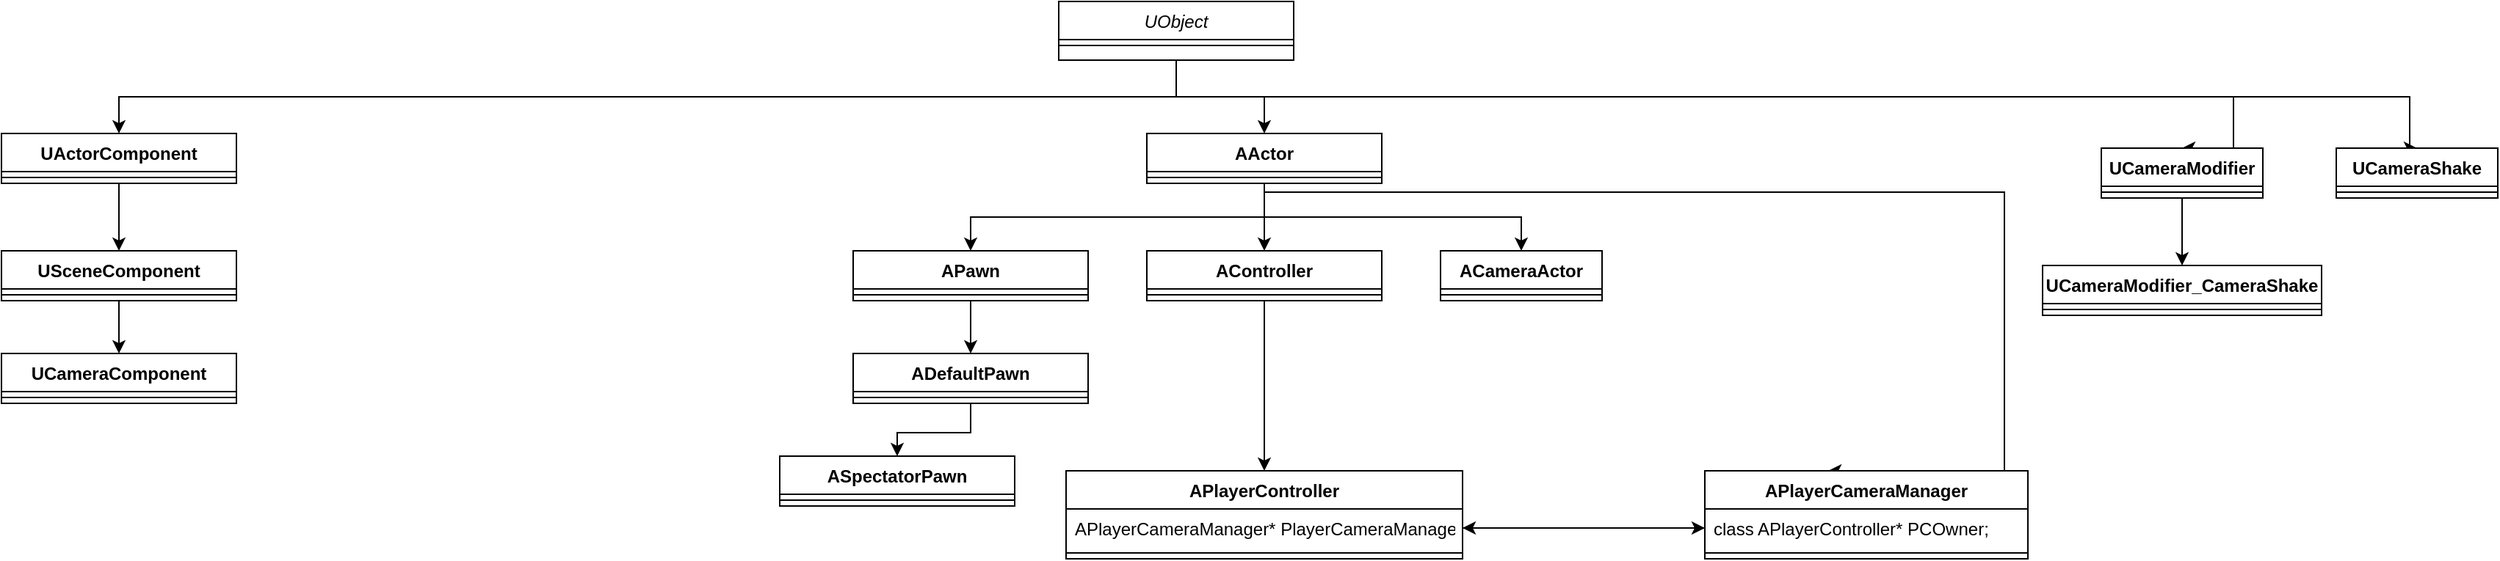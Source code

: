 <mxfile version="15.5.5" type="github">
  <diagram id="C5RBs43oDa-KdzZeNtuy" name="Page-1">
    <mxGraphModel dx="2029" dy="644" grid="1" gridSize="10" guides="1" tooltips="1" connect="1" arrows="1" fold="1" page="1" pageScale="1" pageWidth="827" pageHeight="1169" math="0" shadow="0">
      <root>
        <mxCell id="WIyWlLk6GJQsqaUBKTNV-0" />
        <mxCell id="WIyWlLk6GJQsqaUBKTNV-1" parent="WIyWlLk6GJQsqaUBKTNV-0" />
        <mxCell id="Qlo2lQ4s2DGbTHWU8Idy-0" style="edgeStyle=orthogonalEdgeStyle;rounded=0;orthogonalLoop=1;jettySize=auto;html=1;exitX=0.5;exitY=1;exitDx=0;exitDy=0;" edge="1" parent="WIyWlLk6GJQsqaUBKTNV-1" source="zkfFHV4jXpPFQw0GAbJ--0" target="Qlo2lQ4s2DGbTHWU8Idy-1">
          <mxGeometry relative="1" as="geometry">
            <mxPoint x="300" y="210" as="targetPoint" />
          </mxGeometry>
        </mxCell>
        <mxCell id="Qlo2lQ4s2DGbTHWU8Idy-12" style="edgeStyle=orthogonalEdgeStyle;rounded=0;orthogonalLoop=1;jettySize=auto;html=1;exitX=0.5;exitY=1;exitDx=0;exitDy=0;entryX=0.5;entryY=0;entryDx=0;entryDy=0;" edge="1" parent="WIyWlLk6GJQsqaUBKTNV-1" source="zkfFHV4jXpPFQw0GAbJ--0" target="Qlo2lQ4s2DGbTHWU8Idy-14">
          <mxGeometry relative="1" as="geometry">
            <mxPoint x="360" y="200" as="targetPoint" />
          </mxGeometry>
        </mxCell>
        <mxCell id="Qlo2lQ4s2DGbTHWU8Idy-42" style="edgeStyle=orthogonalEdgeStyle;rounded=0;orthogonalLoop=1;jettySize=auto;html=1;exitX=0.5;exitY=1;exitDx=0;exitDy=0;entryX=0.5;entryY=0;entryDx=0;entryDy=0;" edge="1" parent="WIyWlLk6GJQsqaUBKTNV-1" source="zkfFHV4jXpPFQw0GAbJ--0" target="Qlo2lQ4s2DGbTHWU8Idy-43">
          <mxGeometry relative="1" as="geometry">
            <mxPoint x="1020" y="220" as="targetPoint" />
            <Array as="points">
              <mxPoint x="300" y="185" />
              <mxPoint x="1020" y="185" />
              <mxPoint x="1020" y="220" />
            </Array>
          </mxGeometry>
        </mxCell>
        <mxCell id="Qlo2lQ4s2DGbTHWU8Idy-45" style="edgeStyle=orthogonalEdgeStyle;rounded=0;orthogonalLoop=1;jettySize=auto;html=1;exitX=0.5;exitY=1;exitDx=0;exitDy=0;entryX=0.5;entryY=0;entryDx=0;entryDy=0;" edge="1" parent="WIyWlLk6GJQsqaUBKTNV-1" source="zkfFHV4jXpPFQw0GAbJ--0" target="Qlo2lQ4s2DGbTHWU8Idy-46">
          <mxGeometry relative="1" as="geometry">
            <mxPoint x="1140" y="210" as="targetPoint" />
            <Array as="points">
              <mxPoint x="300" y="185" />
              <mxPoint x="1140" y="185" />
              <mxPoint x="1140" y="220" />
            </Array>
          </mxGeometry>
        </mxCell>
        <mxCell id="zkfFHV4jXpPFQw0GAbJ--0" value="UObject&#xa;" style="swimlane;fontStyle=2;align=center;verticalAlign=top;childLayout=stackLayout;horizontal=1;startSize=26;horizontalStack=0;resizeParent=1;resizeLast=0;collapsible=1;marginBottom=0;rounded=0;shadow=0;strokeWidth=1;" parent="WIyWlLk6GJQsqaUBKTNV-1" vertex="1">
          <mxGeometry x="220" y="120" width="160" height="40" as="geometry">
            <mxRectangle x="230" y="140" width="160" height="26" as="alternateBounds" />
          </mxGeometry>
        </mxCell>
        <mxCell id="zkfFHV4jXpPFQw0GAbJ--4" value="" style="line;html=1;strokeWidth=1;align=left;verticalAlign=middle;spacingTop=-1;spacingLeft=3;spacingRight=3;rotatable=0;labelPosition=right;points=[];portConstraint=eastwest;" parent="zkfFHV4jXpPFQw0GAbJ--0" vertex="1">
          <mxGeometry y="26" width="160" height="8" as="geometry" />
        </mxCell>
        <mxCell id="Qlo2lQ4s2DGbTHWU8Idy-5" style="edgeStyle=orthogonalEdgeStyle;rounded=0;orthogonalLoop=1;jettySize=auto;html=1;exitX=0.5;exitY=1;exitDx=0;exitDy=0;" edge="1" parent="WIyWlLk6GJQsqaUBKTNV-1" source="Qlo2lQ4s2DGbTHWU8Idy-1">
          <mxGeometry relative="1" as="geometry">
            <mxPoint x="-420" y="290" as="targetPoint" />
          </mxGeometry>
        </mxCell>
        <mxCell id="Qlo2lQ4s2DGbTHWU8Idy-1" value="UActorComponent" style="swimlane;fontStyle=1;align=center;verticalAlign=top;childLayout=stackLayout;horizontal=1;startSize=26;horizontalStack=0;resizeParent=1;resizeParentMax=0;resizeLast=0;collapsible=1;marginBottom=0;" vertex="1" parent="WIyWlLk6GJQsqaUBKTNV-1">
          <mxGeometry x="-500" y="210" width="160" height="34" as="geometry" />
        </mxCell>
        <mxCell id="Qlo2lQ4s2DGbTHWU8Idy-3" value="" style="line;strokeWidth=1;fillColor=none;align=left;verticalAlign=middle;spacingTop=-1;spacingLeft=3;spacingRight=3;rotatable=0;labelPosition=right;points=[];portConstraint=eastwest;" vertex="1" parent="Qlo2lQ4s2DGbTHWU8Idy-1">
          <mxGeometry y="26" width="160" height="8" as="geometry" />
        </mxCell>
        <mxCell id="Qlo2lQ4s2DGbTHWU8Idy-11" style="edgeStyle=orthogonalEdgeStyle;rounded=0;orthogonalLoop=1;jettySize=auto;html=1;" edge="1" parent="WIyWlLk6GJQsqaUBKTNV-1" source="Qlo2lQ4s2DGbTHWU8Idy-7" target="Qlo2lQ4s2DGbTHWU8Idy-9">
          <mxGeometry relative="1" as="geometry" />
        </mxCell>
        <mxCell id="Qlo2lQ4s2DGbTHWU8Idy-7" value="USceneComponent" style="swimlane;fontStyle=1;align=center;verticalAlign=top;childLayout=stackLayout;horizontal=1;startSize=26;horizontalStack=0;resizeParent=1;resizeParentMax=0;resizeLast=0;collapsible=1;marginBottom=0;" vertex="1" parent="WIyWlLk6GJQsqaUBKTNV-1">
          <mxGeometry x="-500" y="290" width="160" height="34" as="geometry" />
        </mxCell>
        <mxCell id="Qlo2lQ4s2DGbTHWU8Idy-8" value="" style="line;strokeWidth=1;fillColor=none;align=left;verticalAlign=middle;spacingTop=-1;spacingLeft=3;spacingRight=3;rotatable=0;labelPosition=right;points=[];portConstraint=eastwest;" vertex="1" parent="Qlo2lQ4s2DGbTHWU8Idy-7">
          <mxGeometry y="26" width="160" height="8" as="geometry" />
        </mxCell>
        <mxCell id="Qlo2lQ4s2DGbTHWU8Idy-9" value="UCameraComponent" style="swimlane;fontStyle=1;align=center;verticalAlign=top;childLayout=stackLayout;horizontal=1;startSize=26;horizontalStack=0;resizeParent=1;resizeParentMax=0;resizeLast=0;collapsible=1;marginBottom=0;" vertex="1" parent="WIyWlLk6GJQsqaUBKTNV-1">
          <mxGeometry x="-500" y="360" width="160" height="34" as="geometry" />
        </mxCell>
        <mxCell id="Qlo2lQ4s2DGbTHWU8Idy-10" value="" style="line;strokeWidth=1;fillColor=none;align=left;verticalAlign=middle;spacingTop=-1;spacingLeft=3;spacingRight=3;rotatable=0;labelPosition=right;points=[];portConstraint=eastwest;" vertex="1" parent="Qlo2lQ4s2DGbTHWU8Idy-9">
          <mxGeometry y="26" width="160" height="8" as="geometry" />
        </mxCell>
        <mxCell id="Qlo2lQ4s2DGbTHWU8Idy-13" style="edgeStyle=orthogonalEdgeStyle;rounded=0;orthogonalLoop=1;jettySize=auto;html=1;exitX=0.5;exitY=1;exitDx=0;exitDy=0;" edge="1" parent="WIyWlLk6GJQsqaUBKTNV-1" source="Qlo2lQ4s2DGbTHWU8Idy-14">
          <mxGeometry relative="1" as="geometry">
            <mxPoint x="360" y="290" as="targetPoint" />
          </mxGeometry>
        </mxCell>
        <mxCell id="Qlo2lQ4s2DGbTHWU8Idy-21" style="edgeStyle=orthogonalEdgeStyle;rounded=0;orthogonalLoop=1;jettySize=auto;html=1;exitX=0.5;exitY=1;exitDx=0;exitDy=0;entryX=0.5;entryY=0;entryDx=0;entryDy=0;" edge="1" parent="WIyWlLk6GJQsqaUBKTNV-1" source="Qlo2lQ4s2DGbTHWU8Idy-14" target="Qlo2lQ4s2DGbTHWU8Idy-23">
          <mxGeometry relative="1" as="geometry">
            <mxPoint x="490" y="290" as="targetPoint" />
          </mxGeometry>
        </mxCell>
        <mxCell id="Qlo2lQ4s2DGbTHWU8Idy-25" style="edgeStyle=orthogonalEdgeStyle;rounded=0;orthogonalLoop=1;jettySize=auto;html=1;exitX=0.5;exitY=1;exitDx=0;exitDy=0;entryX=0.382;entryY=0;entryDx=0;entryDy=0;entryPerimeter=0;" edge="1" parent="WIyWlLk6GJQsqaUBKTNV-1" source="Qlo2lQ4s2DGbTHWU8Idy-14" target="Qlo2lQ4s2DGbTHWU8Idy-36">
          <mxGeometry relative="1" as="geometry">
            <mxPoint x="705" y="394" as="targetPoint" />
            <Array as="points">
              <mxPoint x="360" y="250" />
              <mxPoint x="864" y="250" />
              <mxPoint x="864" y="440" />
            </Array>
          </mxGeometry>
        </mxCell>
        <mxCell id="Qlo2lQ4s2DGbTHWU8Idy-51" style="edgeStyle=orthogonalEdgeStyle;rounded=0;orthogonalLoop=1;jettySize=auto;html=1;exitX=0.5;exitY=1;exitDx=0;exitDy=0;entryX=0.5;entryY=0;entryDx=0;entryDy=0;" edge="1" parent="WIyWlLk6GJQsqaUBKTNV-1" source="Qlo2lQ4s2DGbTHWU8Idy-14" target="Qlo2lQ4s2DGbTHWU8Idy-52">
          <mxGeometry relative="1" as="geometry">
            <mxPoint x="160" y="300" as="targetPoint" />
          </mxGeometry>
        </mxCell>
        <mxCell id="Qlo2lQ4s2DGbTHWU8Idy-14" value="AActor" style="swimlane;fontStyle=1;align=center;verticalAlign=top;childLayout=stackLayout;horizontal=1;startSize=26;horizontalStack=0;resizeParent=1;resizeParentMax=0;resizeLast=0;collapsible=1;marginBottom=0;" vertex="1" parent="WIyWlLk6GJQsqaUBKTNV-1">
          <mxGeometry x="280" y="210" width="160" height="34" as="geometry" />
        </mxCell>
        <mxCell id="Qlo2lQ4s2DGbTHWU8Idy-15" value="" style="line;strokeWidth=1;fillColor=none;align=left;verticalAlign=middle;spacingTop=-1;spacingLeft=3;spacingRight=3;rotatable=0;labelPosition=right;points=[];portConstraint=eastwest;" vertex="1" parent="Qlo2lQ4s2DGbTHWU8Idy-14">
          <mxGeometry y="26" width="160" height="8" as="geometry" />
        </mxCell>
        <mxCell id="Qlo2lQ4s2DGbTHWU8Idy-60" style="edgeStyle=orthogonalEdgeStyle;rounded=0;orthogonalLoop=1;jettySize=auto;html=1;exitX=0.5;exitY=1;exitDx=0;exitDy=0;entryX=0.5;entryY=0;entryDx=0;entryDy=0;" edge="1" parent="WIyWlLk6GJQsqaUBKTNV-1" source="Qlo2lQ4s2DGbTHWU8Idy-17" target="Qlo2lQ4s2DGbTHWU8Idy-31">
          <mxGeometry relative="1" as="geometry" />
        </mxCell>
        <mxCell id="Qlo2lQ4s2DGbTHWU8Idy-17" value="AController" style="swimlane;fontStyle=1;align=center;verticalAlign=top;childLayout=stackLayout;horizontal=1;startSize=26;horizontalStack=0;resizeParent=1;resizeParentMax=0;resizeLast=0;collapsible=1;marginBottom=0;" vertex="1" parent="WIyWlLk6GJQsqaUBKTNV-1">
          <mxGeometry x="280" y="290" width="160" height="34" as="geometry" />
        </mxCell>
        <mxCell id="Qlo2lQ4s2DGbTHWU8Idy-18" value="" style="line;strokeWidth=1;fillColor=none;align=left;verticalAlign=middle;spacingTop=-1;spacingLeft=3;spacingRight=3;rotatable=0;labelPosition=right;points=[];portConstraint=eastwest;" vertex="1" parent="Qlo2lQ4s2DGbTHWU8Idy-17">
          <mxGeometry y="26" width="160" height="8" as="geometry" />
        </mxCell>
        <mxCell id="Qlo2lQ4s2DGbTHWU8Idy-23" value="ACameraActor" style="swimlane;fontStyle=1;align=center;verticalAlign=top;childLayout=stackLayout;horizontal=1;startSize=26;horizontalStack=0;resizeParent=1;resizeParentMax=0;resizeLast=0;collapsible=1;marginBottom=0;" vertex="1" parent="WIyWlLk6GJQsqaUBKTNV-1">
          <mxGeometry x="480" y="290" width="110" height="34" as="geometry" />
        </mxCell>
        <mxCell id="Qlo2lQ4s2DGbTHWU8Idy-24" value="" style="line;strokeWidth=1;fillColor=none;align=left;verticalAlign=middle;spacingTop=-1;spacingLeft=3;spacingRight=3;rotatable=0;labelPosition=right;points=[];portConstraint=eastwest;" vertex="1" parent="Qlo2lQ4s2DGbTHWU8Idy-23">
          <mxGeometry y="26" width="110" height="8" as="geometry" />
        </mxCell>
        <mxCell id="Qlo2lQ4s2DGbTHWU8Idy-31" value="APlayerController&#xa;" style="swimlane;fontStyle=1;align=center;verticalAlign=top;childLayout=stackLayout;horizontal=1;startSize=26;horizontalStack=0;resizeParent=1;resizeParentMax=0;resizeLast=0;collapsible=1;marginBottom=0;" vertex="1" parent="WIyWlLk6GJQsqaUBKTNV-1">
          <mxGeometry x="225" y="440" width="270" height="60" as="geometry" />
        </mxCell>
        <mxCell id="Qlo2lQ4s2DGbTHWU8Idy-32" value="APlayerCameraManager* PlayerCameraManager" style="text;strokeColor=none;fillColor=none;align=left;verticalAlign=top;spacingLeft=4;spacingRight=4;overflow=hidden;rotatable=0;points=[[0,0.5],[1,0.5]];portConstraint=eastwest;" vertex="1" parent="Qlo2lQ4s2DGbTHWU8Idy-31">
          <mxGeometry y="26" width="270" height="26" as="geometry" />
        </mxCell>
        <mxCell id="Qlo2lQ4s2DGbTHWU8Idy-33" value="" style="line;strokeWidth=1;fillColor=none;align=left;verticalAlign=middle;spacingTop=-1;spacingLeft=3;spacingRight=3;rotatable=0;labelPosition=right;points=[];portConstraint=eastwest;" vertex="1" parent="Qlo2lQ4s2DGbTHWU8Idy-31">
          <mxGeometry y="52" width="270" height="8" as="geometry" />
        </mxCell>
        <mxCell id="Qlo2lQ4s2DGbTHWU8Idy-36" value="APlayerCameraManager" style="swimlane;fontStyle=1;align=center;verticalAlign=top;childLayout=stackLayout;horizontal=1;startSize=26;horizontalStack=0;resizeParent=1;resizeParentMax=0;resizeLast=0;collapsible=1;marginBottom=0;" vertex="1" parent="WIyWlLk6GJQsqaUBKTNV-1">
          <mxGeometry x="660" y="440" width="220" height="60" as="geometry" />
        </mxCell>
        <mxCell id="Qlo2lQ4s2DGbTHWU8Idy-37" value="	class APlayerController* PCOwner;" style="text;strokeColor=none;fillColor=none;align=left;verticalAlign=top;spacingLeft=4;spacingRight=4;overflow=hidden;rotatable=0;points=[[0,0.5],[1,0.5]];portConstraint=eastwest;" vertex="1" parent="Qlo2lQ4s2DGbTHWU8Idy-36">
          <mxGeometry y="26" width="220" height="26" as="geometry" />
        </mxCell>
        <mxCell id="Qlo2lQ4s2DGbTHWU8Idy-38" value="" style="line;strokeWidth=1;fillColor=none;align=left;verticalAlign=middle;spacingTop=-1;spacingLeft=3;spacingRight=3;rotatable=0;labelPosition=right;points=[];portConstraint=eastwest;" vertex="1" parent="Qlo2lQ4s2DGbTHWU8Idy-36">
          <mxGeometry y="52" width="220" height="8" as="geometry" />
        </mxCell>
        <mxCell id="Qlo2lQ4s2DGbTHWU8Idy-40" style="edgeStyle=orthogonalEdgeStyle;rounded=0;orthogonalLoop=1;jettySize=auto;html=1;exitX=0;exitY=0.5;exitDx=0;exitDy=0;entryX=1;entryY=0.5;entryDx=0;entryDy=0;" edge="1" parent="WIyWlLk6GJQsqaUBKTNV-1" source="Qlo2lQ4s2DGbTHWU8Idy-37" target="Qlo2lQ4s2DGbTHWU8Idy-32">
          <mxGeometry relative="1" as="geometry" />
        </mxCell>
        <mxCell id="Qlo2lQ4s2DGbTHWU8Idy-41" style="edgeStyle=orthogonalEdgeStyle;rounded=0;orthogonalLoop=1;jettySize=auto;html=1;exitX=1;exitY=0.5;exitDx=0;exitDy=0;entryX=0;entryY=0.5;entryDx=0;entryDy=0;" edge="1" parent="WIyWlLk6GJQsqaUBKTNV-1" source="Qlo2lQ4s2DGbTHWU8Idy-32" target="Qlo2lQ4s2DGbTHWU8Idy-37">
          <mxGeometry relative="1" as="geometry" />
        </mxCell>
        <mxCell id="Qlo2lQ4s2DGbTHWU8Idy-48" style="edgeStyle=orthogonalEdgeStyle;rounded=0;orthogonalLoop=1;jettySize=auto;html=1;exitX=0.5;exitY=1;exitDx=0;exitDy=0;entryX=0.5;entryY=0;entryDx=0;entryDy=0;" edge="1" parent="WIyWlLk6GJQsqaUBKTNV-1" source="Qlo2lQ4s2DGbTHWU8Idy-43" target="Qlo2lQ4s2DGbTHWU8Idy-49">
          <mxGeometry relative="1" as="geometry">
            <mxPoint x="1000" y="290" as="targetPoint" />
          </mxGeometry>
        </mxCell>
        <mxCell id="Qlo2lQ4s2DGbTHWU8Idy-43" value="UCameraModifier" style="swimlane;fontStyle=1;align=center;verticalAlign=top;childLayout=stackLayout;horizontal=1;startSize=26;horizontalStack=0;resizeParent=1;resizeParentMax=0;resizeLast=0;collapsible=1;marginBottom=0;" vertex="1" parent="WIyWlLk6GJQsqaUBKTNV-1">
          <mxGeometry x="930" y="220" width="110" height="34" as="geometry" />
        </mxCell>
        <mxCell id="Qlo2lQ4s2DGbTHWU8Idy-44" value="" style="line;strokeWidth=1;fillColor=none;align=left;verticalAlign=middle;spacingTop=-1;spacingLeft=3;spacingRight=3;rotatable=0;labelPosition=right;points=[];portConstraint=eastwest;" vertex="1" parent="Qlo2lQ4s2DGbTHWU8Idy-43">
          <mxGeometry y="26" width="110" height="8" as="geometry" />
        </mxCell>
        <mxCell id="Qlo2lQ4s2DGbTHWU8Idy-46" value="UCameraShake" style="swimlane;fontStyle=1;align=center;verticalAlign=top;childLayout=stackLayout;horizontal=1;startSize=26;horizontalStack=0;resizeParent=1;resizeParentMax=0;resizeLast=0;collapsible=1;marginBottom=0;" vertex="1" parent="WIyWlLk6GJQsqaUBKTNV-1">
          <mxGeometry x="1090" y="220" width="110" height="34" as="geometry" />
        </mxCell>
        <mxCell id="Qlo2lQ4s2DGbTHWU8Idy-47" value="" style="line;strokeWidth=1;fillColor=none;align=left;verticalAlign=middle;spacingTop=-1;spacingLeft=3;spacingRight=3;rotatable=0;labelPosition=right;points=[];portConstraint=eastwest;" vertex="1" parent="Qlo2lQ4s2DGbTHWU8Idy-46">
          <mxGeometry y="26" width="110" height="8" as="geometry" />
        </mxCell>
        <mxCell id="Qlo2lQ4s2DGbTHWU8Idy-49" value="UCameraModifier_CameraShake" style="swimlane;fontStyle=1;align=center;verticalAlign=top;childLayout=stackLayout;horizontal=1;startSize=26;horizontalStack=0;resizeParent=1;resizeParentMax=0;resizeLast=0;collapsible=1;marginBottom=0;" vertex="1" parent="WIyWlLk6GJQsqaUBKTNV-1">
          <mxGeometry x="890" y="300" width="190" height="34" as="geometry" />
        </mxCell>
        <mxCell id="Qlo2lQ4s2DGbTHWU8Idy-50" value="" style="line;strokeWidth=1;fillColor=none;align=left;verticalAlign=middle;spacingTop=-1;spacingLeft=3;spacingRight=3;rotatable=0;labelPosition=right;points=[];portConstraint=eastwest;" vertex="1" parent="Qlo2lQ4s2DGbTHWU8Idy-49">
          <mxGeometry y="26" width="190" height="8" as="geometry" />
        </mxCell>
        <mxCell id="Qlo2lQ4s2DGbTHWU8Idy-54" style="edgeStyle=orthogonalEdgeStyle;rounded=0;orthogonalLoop=1;jettySize=auto;html=1;exitX=0.5;exitY=1;exitDx=0;exitDy=0;" edge="1" parent="WIyWlLk6GJQsqaUBKTNV-1" source="Qlo2lQ4s2DGbTHWU8Idy-52">
          <mxGeometry relative="1" as="geometry">
            <mxPoint x="160" y="360" as="targetPoint" />
            <Array as="points">
              <mxPoint x="160" y="360" />
              <mxPoint x="160" y="360" />
            </Array>
          </mxGeometry>
        </mxCell>
        <mxCell id="Qlo2lQ4s2DGbTHWU8Idy-52" value="APawn" style="swimlane;fontStyle=1;align=center;verticalAlign=top;childLayout=stackLayout;horizontal=1;startSize=26;horizontalStack=0;resizeParent=1;resizeParentMax=0;resizeLast=0;collapsible=1;marginBottom=0;" vertex="1" parent="WIyWlLk6GJQsqaUBKTNV-1">
          <mxGeometry x="80" y="290" width="160" height="34" as="geometry" />
        </mxCell>
        <mxCell id="Qlo2lQ4s2DGbTHWU8Idy-53" value="" style="line;strokeWidth=1;fillColor=none;align=left;verticalAlign=middle;spacingTop=-1;spacingLeft=3;spacingRight=3;rotatable=0;labelPosition=right;points=[];portConstraint=eastwest;" vertex="1" parent="Qlo2lQ4s2DGbTHWU8Idy-52">
          <mxGeometry y="26" width="160" height="8" as="geometry" />
        </mxCell>
        <mxCell id="Qlo2lQ4s2DGbTHWU8Idy-59" style="edgeStyle=orthogonalEdgeStyle;rounded=0;orthogonalLoop=1;jettySize=auto;html=1;exitX=0.5;exitY=1;exitDx=0;exitDy=0;entryX=0.5;entryY=0;entryDx=0;entryDy=0;" edge="1" parent="WIyWlLk6GJQsqaUBKTNV-1" source="Qlo2lQ4s2DGbTHWU8Idy-55" target="Qlo2lQ4s2DGbTHWU8Idy-57">
          <mxGeometry relative="1" as="geometry" />
        </mxCell>
        <mxCell id="Qlo2lQ4s2DGbTHWU8Idy-55" value="ADefaultPawn" style="swimlane;fontStyle=1;align=center;verticalAlign=top;childLayout=stackLayout;horizontal=1;startSize=26;horizontalStack=0;resizeParent=1;resizeParentMax=0;resizeLast=0;collapsible=1;marginBottom=0;" vertex="1" parent="WIyWlLk6GJQsqaUBKTNV-1">
          <mxGeometry x="80" y="360" width="160" height="34" as="geometry" />
        </mxCell>
        <mxCell id="Qlo2lQ4s2DGbTHWU8Idy-56" value="" style="line;strokeWidth=1;fillColor=none;align=left;verticalAlign=middle;spacingTop=-1;spacingLeft=3;spacingRight=3;rotatable=0;labelPosition=right;points=[];portConstraint=eastwest;" vertex="1" parent="Qlo2lQ4s2DGbTHWU8Idy-55">
          <mxGeometry y="26" width="160" height="8" as="geometry" />
        </mxCell>
        <mxCell id="Qlo2lQ4s2DGbTHWU8Idy-57" value="ASpectatorPawn" style="swimlane;fontStyle=1;align=center;verticalAlign=top;childLayout=stackLayout;horizontal=1;startSize=26;horizontalStack=0;resizeParent=1;resizeParentMax=0;resizeLast=0;collapsible=1;marginBottom=0;" vertex="1" parent="WIyWlLk6GJQsqaUBKTNV-1">
          <mxGeometry x="30" y="430" width="160" height="34" as="geometry" />
        </mxCell>
        <mxCell id="Qlo2lQ4s2DGbTHWU8Idy-58" value="" style="line;strokeWidth=1;fillColor=none;align=left;verticalAlign=middle;spacingTop=-1;spacingLeft=3;spacingRight=3;rotatable=0;labelPosition=right;points=[];portConstraint=eastwest;" vertex="1" parent="Qlo2lQ4s2DGbTHWU8Idy-57">
          <mxGeometry y="26" width="160" height="8" as="geometry" />
        </mxCell>
      </root>
    </mxGraphModel>
  </diagram>
</mxfile>
